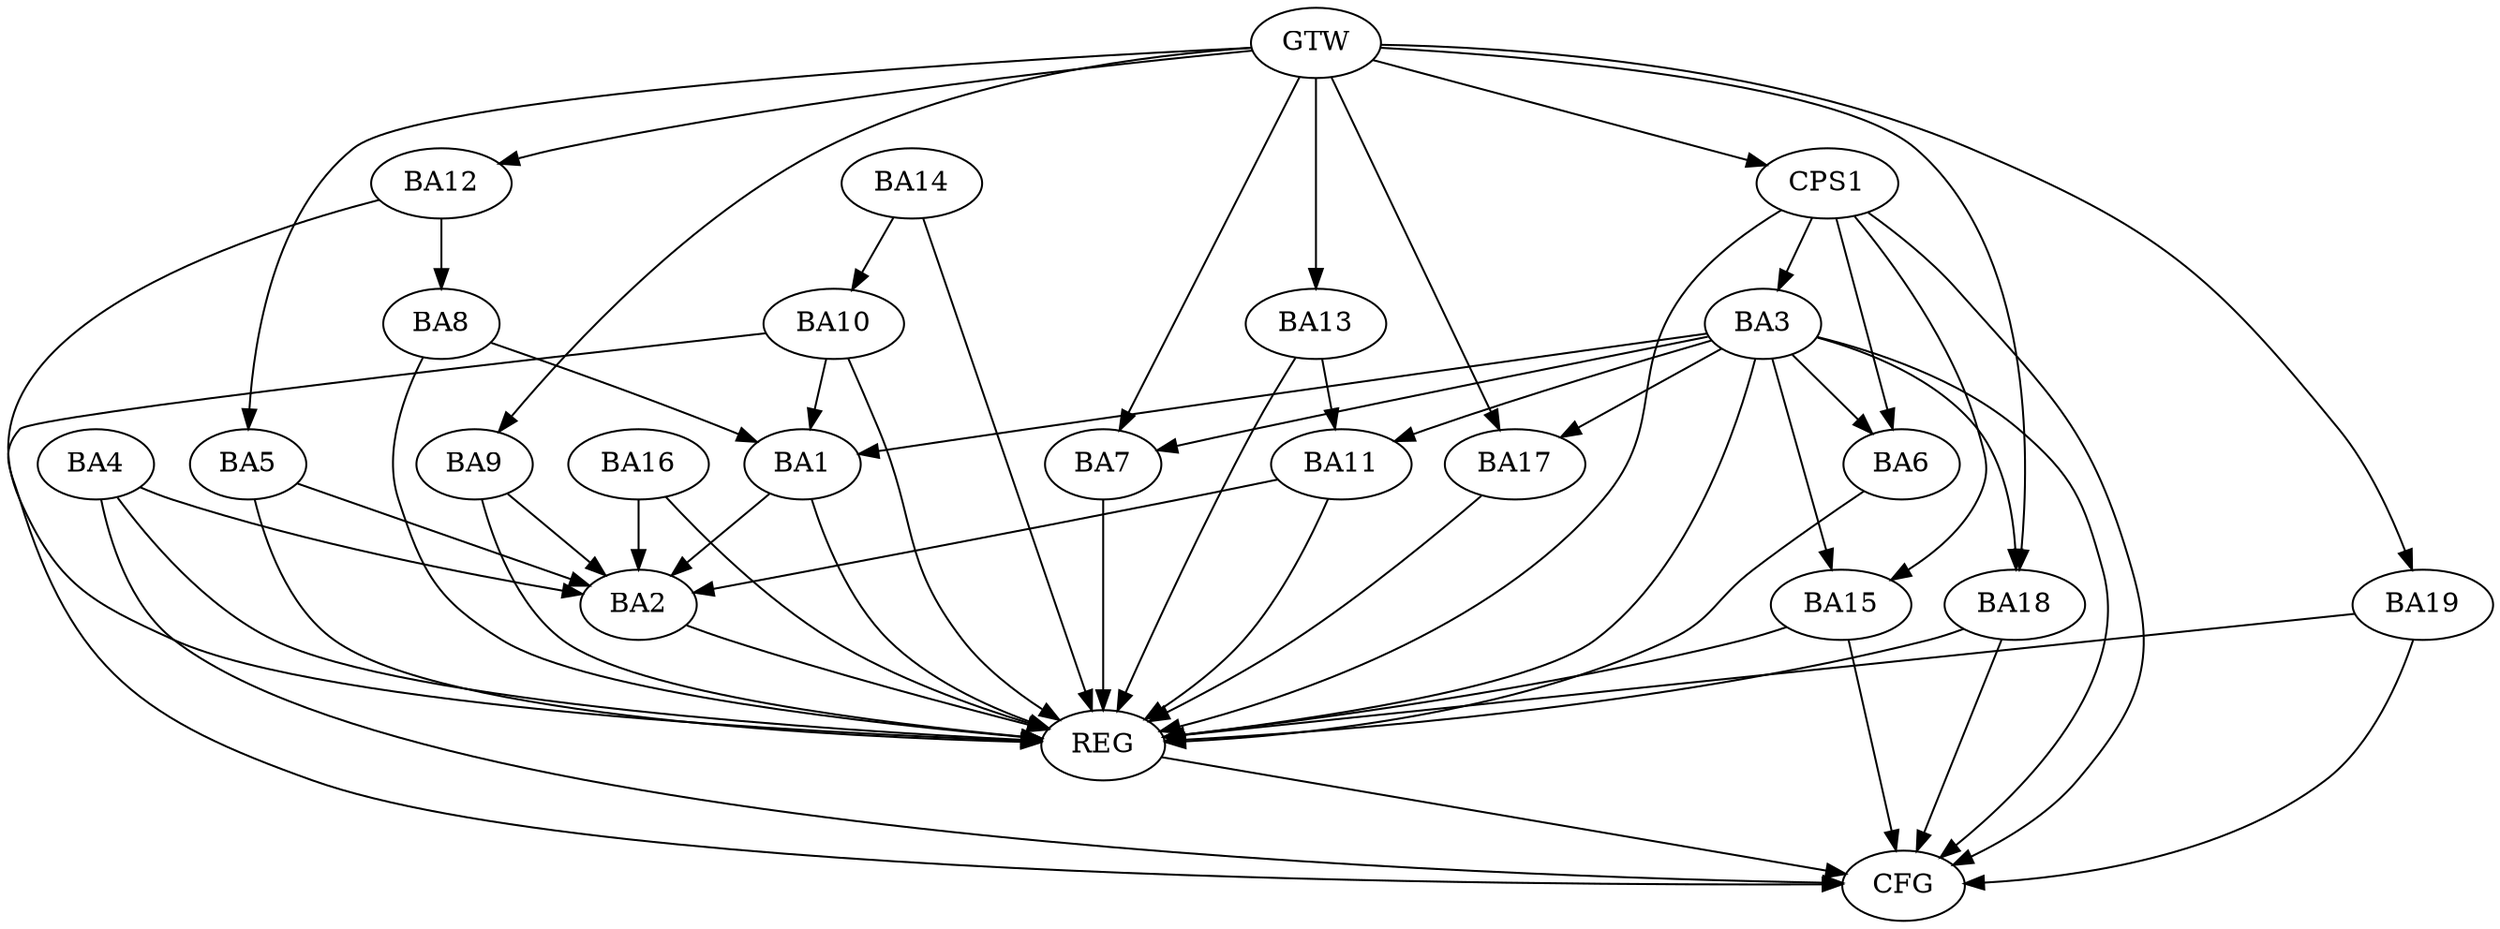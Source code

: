 strict digraph G {
  BA1 [ label="BA1" ];
  BA2 [ label="BA2" ];
  BA3 [ label="BA3" ];
  BA4 [ label="BA4" ];
  BA5 [ label="BA5" ];
  BA6 [ label="BA6" ];
  BA7 [ label="BA7" ];
  BA8 [ label="BA8" ];
  BA9 [ label="BA9" ];
  BA10 [ label="BA10" ];
  BA11 [ label="BA11" ];
  BA12 [ label="BA12" ];
  BA13 [ label="BA13" ];
  BA14 [ label="BA14" ];
  BA15 [ label="BA15" ];
  BA16 [ label="BA16" ];
  BA17 [ label="BA17" ];
  BA18 [ label="BA18" ];
  BA19 [ label="BA19" ];
  CPS1 [ label="CPS1" ];
  GTW [ label="GTW" ];
  REG [ label="REG" ];
  CFG [ label="CFG" ];
  BA1 -> BA2;
  BA3 -> BA1;
  BA4 -> BA2;
  BA5 -> BA2;
  BA8 -> BA1;
  BA9 -> BA2;
  BA10 -> BA1;
  BA11 -> BA2;
  BA12 -> BA8;
  BA13 -> BA11;
  BA14 -> BA10;
  BA16 -> BA2;
  CPS1 -> BA6;
  CPS1 -> BA15;
  CPS1 -> BA3;
  GTW -> BA5;
  GTW -> BA7;
  GTW -> BA9;
  GTW -> BA12;
  GTW -> BA13;
  GTW -> BA17;
  GTW -> BA18;
  GTW -> BA19;
  GTW -> CPS1;
  BA1 -> REG;
  BA2 -> REG;
  BA3 -> REG;
  BA4 -> REG;
  BA5 -> REG;
  BA6 -> REG;
  BA7 -> REG;
  BA8 -> REG;
  BA9 -> REG;
  BA10 -> REG;
  BA11 -> REG;
  BA12 -> REG;
  BA13 -> REG;
  BA14 -> REG;
  BA15 -> REG;
  BA16 -> REG;
  BA17 -> REG;
  BA18 -> REG;
  BA19 -> REG;
  CPS1 -> REG;
  BA15 -> CFG;
  BA19 -> CFG;
  CPS1 -> CFG;
  BA18 -> CFG;
  BA10 -> CFG;
  BA4 -> CFG;
  BA3 -> CFG;
  REG -> CFG;
  BA3 -> BA7;
  BA3 -> BA11;
  BA3 -> BA15;
  BA3 -> BA17;
  BA3 -> BA6;
  BA3 -> BA18;
}
